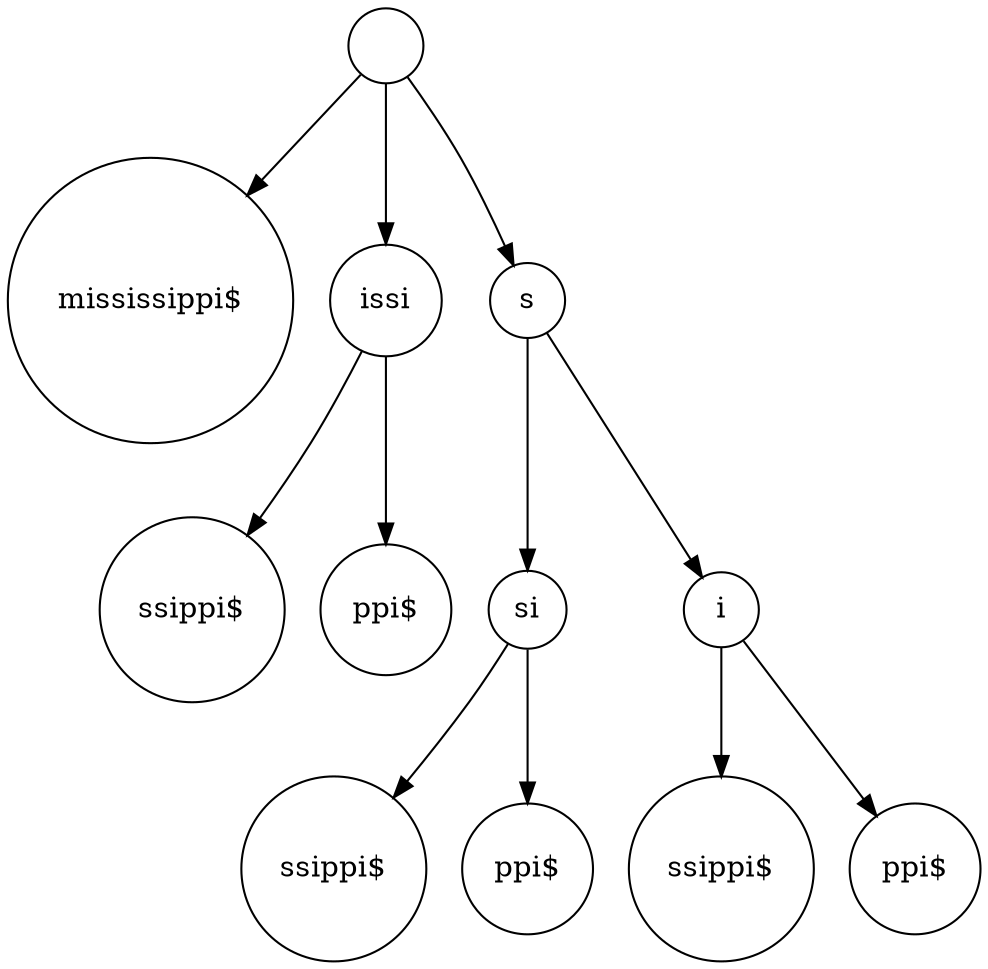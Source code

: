 digraph suffix {
	node [shape = circle];
	0 [label= ""];
	1 [label= "mississippi$
"];
	0 -> 1;
	2 [label= "issi"];
	0 -> 2;
	2 [label= "issi"];
	3 [label= "ssippi$
"];
	2 -> 3;
	4 [label= "ppi$
"];
	2 -> 4;
	5 [label= "s"];
	0 -> 5;
	5 [label= "s"];
	6 [label= "si"];
	5 -> 6;
	6 [label= "si"];
	7 [label= "ssippi$
"];
	6 -> 7;
	8 [label= "ppi$
"];
	6 -> 8;
	9 [label= "i"];
	5 -> 9;
	9 [label= "i"];
	10 [label= "ssippi$
"];
	9 -> 10;
	11 [label= "ppi$
"];
	9 -> 11;
}